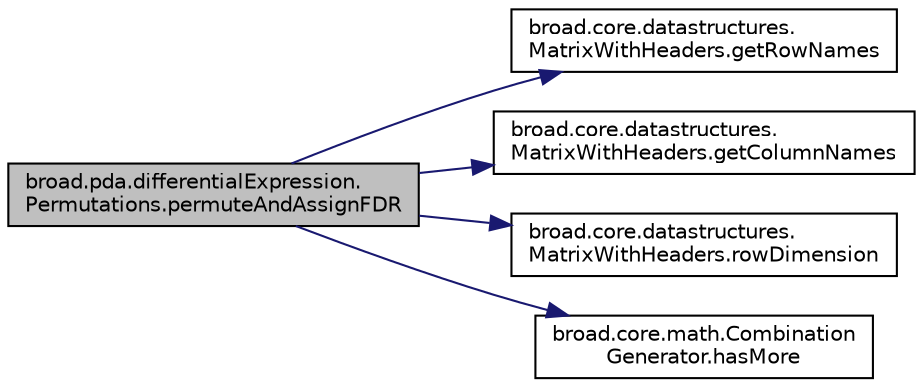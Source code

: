 digraph "broad.pda.differentialExpression.Permutations.permuteAndAssignFDR"
{
  edge [fontname="Helvetica",fontsize="10",labelfontname="Helvetica",labelfontsize="10"];
  node [fontname="Helvetica",fontsize="10",shape=record];
  rankdir="LR";
  Node1 [label="broad.pda.differentialExpression.\lPermutations.permuteAndAssignFDR",height=0.2,width=0.4,color="black", fillcolor="grey75", style="filled" fontcolor="black"];
  Node1 -> Node2 [color="midnightblue",fontsize="10",style="solid"];
  Node2 [label="broad.core.datastructures.\lMatrixWithHeaders.getRowNames",height=0.2,width=0.4,color="black", fillcolor="white", style="filled",URL="$classbroad_1_1core_1_1datastructures_1_1_matrix_with_headers.html#a5ed12303338cc6bb92792d8fea575231"];
  Node1 -> Node3 [color="midnightblue",fontsize="10",style="solid"];
  Node3 [label="broad.core.datastructures.\lMatrixWithHeaders.getColumnNames",height=0.2,width=0.4,color="black", fillcolor="white", style="filled",URL="$classbroad_1_1core_1_1datastructures_1_1_matrix_with_headers.html#a488a21c1993afb6381f59f5b133c8f1c"];
  Node1 -> Node4 [color="midnightblue",fontsize="10",style="solid"];
  Node4 [label="broad.core.datastructures.\lMatrixWithHeaders.rowDimension",height=0.2,width=0.4,color="black", fillcolor="white", style="filled",URL="$classbroad_1_1core_1_1datastructures_1_1_matrix_with_headers.html#a0b830d324ce75f9a2250a2d7cd8cf30c"];
  Node1 -> Node5 [color="midnightblue",fontsize="10",style="solid"];
  Node5 [label="broad.core.math.Combination\lGenerator.hasMore",height=0.2,width=0.4,color="black", fillcolor="white", style="filled",URL="$classbroad_1_1core_1_1math_1_1_combination_generator.html#a3cb0303bdea7e5cd720f7ba8ef6a2f9b"];
}
